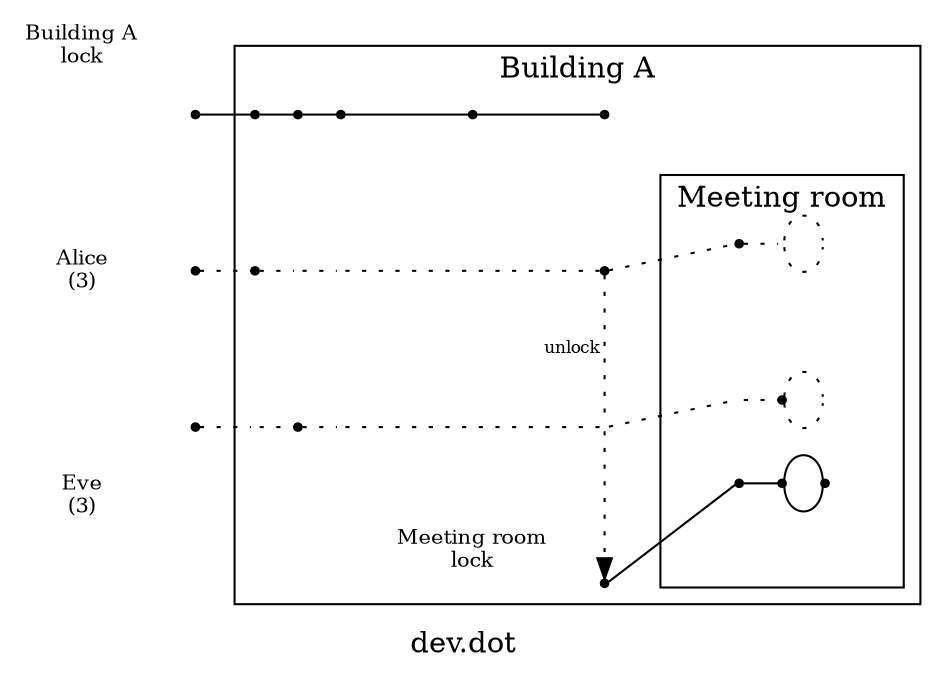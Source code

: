 digraph {
    label="dev.dot"
    rankdir=LR;ranksep="0.2";nodesep="0.5";splines="line";edge[style=dotted;dir=none;fontsize=8];node[style=invis;shape=point;fontsize=10];
    
    "Building_A" [style="" shape=none label="Building A\nlock"];"0(Building_A)" [style=""];"Building_A" -> "0(Building_A)" [style=invis]

	"Alice" [style="" shape=none label="Alice\n(3)"];"0(Building_A_Alice)" [style=""];"Alice" -> "0(Building_A_Alice)" [style=invis]

    "Eve" [style="" shape=none label="Eve\n(3)"];"0(Building_A_Eve)" [style=""];"Eve" -> "0(Building_A_Eve)" [style=invis]
	
{rank=same; edge[style=invis] "Building_A" -> "Alice" -> "Eve"};{rank=same; edge[style=invis] "0(Building_A)" -> "0(Building_A_Alice)" -> "0(Building_A_Eve)"}

    subgraph cluster_Building_A {
	    label="Building A"
        
    "0(Building_A)" -> "1(Building_A)" [style=""];"1(Building_A)" [style=""]
        "1(Building_A_Alice)" [style=""]
        "0(Building_A_Alice)" -> "1(Building_A_Alice)"
        "0(Building_A_Eve)" -> "1(Building_A_Eve)"
    {rank=same; edge[style=invis] "1(Building_A)" -> "1(Building_A_Alice)" -> "1(Building_A_Eve)"}

    "1(Building_A)" -> "2(Building_A)" [style=""];"2(Building_A)" [style=""]
		"1(Building_A_Alice)" -> "2(Building_A_Alice)"
        "2(Building_A_Eve)" [style=""];
		"1(Building_A_Eve)" -> "2(Building_A_Eve)"
    {rank=same; edge[style=invis] "2(Building_A)" -> "2(Building_A_Alice)" -> "2(Building_A_Eve)"}

    "2(Building_A)" -> "3(Building_A)" [style=""];"3(Building_A)" [style=""]
		"2(Building_A_Alice)" -> "3(Building_A_Alice)"
		"2(Building_A_Eve)" -> "3(Building_A_Eve)"
    {rank=same; edge[style=invis] "3(Building_A)" -> "3(Building_A_Alice)" -> "3(Building_A_Eve)"}

    "3(Building_A)" -> "4(Building_A)" [style=""];"4(Building_A)" [style=""]
    "Building_A_Meeting_room" [style="" shape=none label="Meeting room\nlock"];"Building_A_Meeting_room" -> "0(Building_A_Meeting_room)" [style=invis]; "0(Building_A_Meeting_room)" [style=""]
    "0(Building_A_Meeting_room_Alice)" -> "0(Building_A_Meeting_room_Eve)" [label="unlock       "];"0(Building_A_Meeting_room_Eve)" -> "0(Building_A_Meeting_room)" [dir="forward"];"0(Building_A_Meeting_room_Alice)" [style=""]
		"3(Building_A_Alice)" -> "0(Building_A_Meeting_room_Alice)"
        "0(Building_A_Meeting_room_Eve)"
		"3(Building_A_Eve)" -> "0(Building_A_Meeting_room_Eve)"

    {rank=same; edge[style=invis] "0(Building_A_Meeting_room)" -> "0(Building_A_Meeting_room_Alice)" -> "0(Building_A_Meeting_room_Eve)"}

        subgraph cluster_Building_A_Meeting_room {
            label="Meeting room"

            "0(Building_A_Meeting_room)" -> "1(Building_A_Meeting_room)" [style=""];"1(Building_A_Meeting_room)" [style=""]
            "1(Building_A_Meeting_room_Alice)" [style=""]
            "0(Building_A_Meeting_room_Alice)" -> "1(Building_A_Meeting_room_Alice)" 
            "1(Building_A_Meeting_room_Eve)"
            "0(Building_A_Meeting_room_Eve)" -> "1(Building_A_Meeting_room_Eve)" 
            {rank=same; edge[style=invis] "1(Building_A_Meeting_room)" -> "1(Building_A_Meeting_room_Alice)" -> "1(Building_A_Meeting_room_Eve)"}

            "1(Building_A_Meeting_room)" -> "2(Building_A_Meeting_room)" [style=""];"2(Building_A_Meeting_room)" [style=""]
            "2(Building_A_Meeting_room_Alice)"
            "1(Building_A_Meeting_room_Alice)" -> "2(Building_A_Meeting_room_Alice)"
            "2(Building_A_Meeting_room_Eve)" [style=""]
            "1(Building_A_Meeting_room_Eve)" -> "2(Building_A_Meeting_room_Eve)" 
        {rank=same; edge[style=invis] "2(Building_A_Meeting_room)" -> "2(Building_A_Meeting_room_Alice)" -> "2(Building_A_Meeting_room_Eve)"}

            "2(Building_A_Meeting_room)" -> "3(Building_A_Meeting_room)" [style=""];"3(Building_A_Meeting_room)" [style=""]
            "2(Building_A_Meeting_room_Alice)" -> "3(Building_A_Meeting_room_Alice)"
            "2(Building_A_Meeting_room_Eve)" -> "3(Building_A_Meeting_room_Eve)"
        {rank=same; edge[style=invis] "2(Building_A_Meeting_room)" -> "2(Building_A_Meeting_room_Alice)" -> "2(Building_A_Meeting_room_Eve)"}

            "2(Building_A_Meeting_room)" -> "3(Building_A_Meeting_room)" [style=""];"3(Building_A_Meeting_room)" [style=""]
            "2(Building_A_Meeting_room_Alice)" -> "3(Building_A_Meeting_room_Alice)"njjjjjjjjxxfxf
            "2(Building_A_Meeting_room_Eve)" -> "3(Building_A_Meeting_room_Eve)"
        {rank=same; edge[style=invis] "2(Building_A_Meeting_room)" -> "2(Building_A_Meeting_room_Alice)" -> "2(Building_A_Meeting_room_Eve)"}

        }
        "3(Building_A_Meeting_room)";"3(Building_A_Meeting_room_Alice)";"3(Building_A_Meeting_room_Eve)"
        "4(Building_A)" -> "5(Building_A)" [style=""];"5(Building_A)" [style=""]
    {rank=same; edge[style=invis] "5(Building_A)" -> "0(Building_A_Meeting_room_Alice)" -> "0(Building_A_Meeting_room_Eve)"}


	}

}